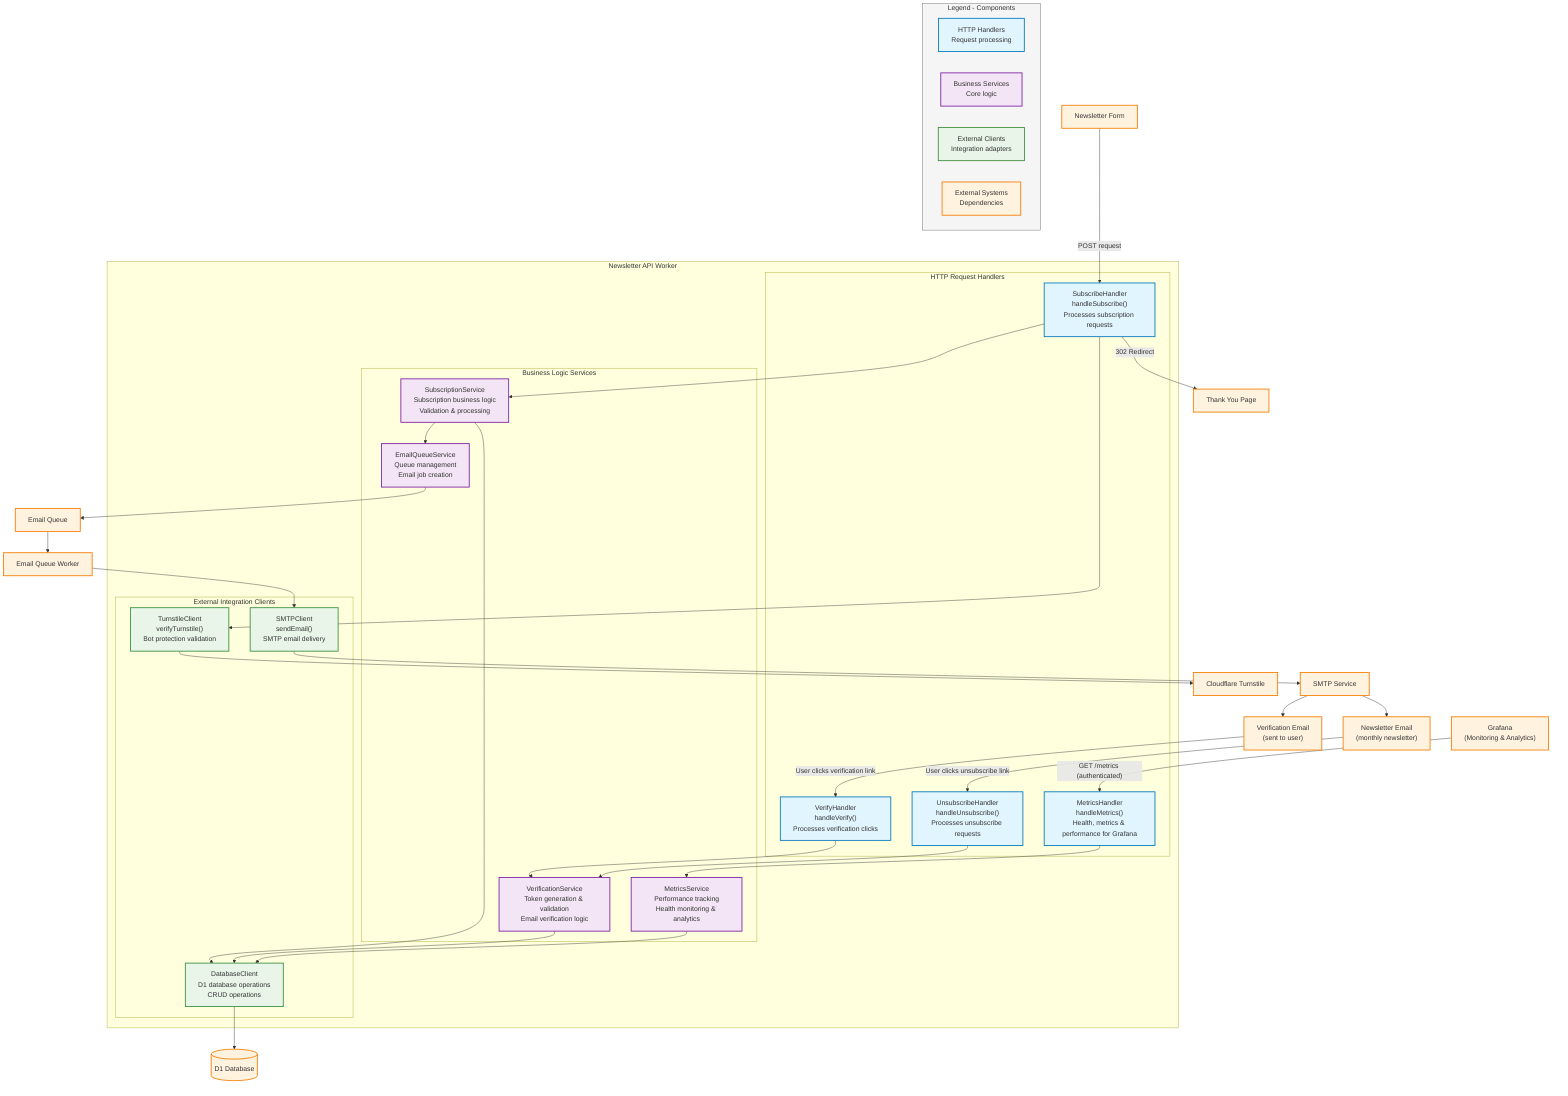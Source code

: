 graph TB
    %% External containers
    WebForm["Newsletter Form"]
    NewsletterNext["Thank You Page"]
    VerificationEmail["Verification Email<br/>(sent to user)"]
    NewsletterEmail["Newsletter Email<br/>(monthly newsletter)"]
    Grafana["Grafana<br/>(Monitoring & Analytics)"]
    EmailWorker["Email Queue Worker"]
    D1DB[("D1 Database")]
    EmailQueue["Email Queue"]
    CFTurnstile["Cloudflare Turnstile"]
    SMTPService["SMTP Service"]

    %% C4 Model - Level 3: Component View - API Worker
    subgraph APIWorker["Newsletter API Worker"]
        subgraph HTTPHandlers["HTTP Request Handlers"]
            SubscribeHandler["SubscribeHandler<br/>handleSubscribe()<br/>Processes subscription requests"]
            VerifyHandler["VerifyHandler<br/>handleVerify()<br/>Processes verification clicks"]
            MetricsHandler["MetricsHandler<br/>handleMetrics()<br/>Health, metrics & performance for Grafana"]
            UnsubscribeHandler["UnsubscribeHandler<br/>handleUnsubscribe()<br/>Processes unsubscribe requests"]
        end
        
        subgraph BusinessServices["Business Logic Services"]
            SubscriptionService["SubscriptionService<br/>Subscription business logic<br/>Validation & processing"]
            VerificationService["VerificationService<br/>Token generation & validation<br/>Email verification logic"]
            EmailQueueService["EmailQueueService<br/>Queue management<br/>Email job creation"]
            MetricsService["MetricsService<br/>Performance tracking<br/>Health monitoring & analytics"]
        end
        
        subgraph ExternalClients["External Integration Clients"]
            TurnstileClient["TurnstileClient<br/>verifyTurnstile()<br/>Bot protection validation"]
            DatabaseClient["DatabaseClient<br/>D1 database operations<br/>CRUD operations"]
            SMTPClient["SMTPClient<br/>sendEmail()<br/>SMTP email delivery"]
        end
    end
    
    %% Component relationships
    WebForm -->|"POST request"| SubscribeHandler
    VerificationEmail -->|"User clicks verification link"| VerifyHandler
    NewsletterEmail -->|"User clicks unsubscribe link"| UnsubscribeHandler
    Grafana -->|"GET /metrics (authenticated)"| MetricsHandler
    
    SubscribeHandler --> SubscriptionService
    SubscribeHandler --> TurnstileClient
    SubscribeHandler -->|"302 Redirect"| NewsletterNext
    VerifyHandler --> VerificationService
    UnsubscribeHandler --> VerificationService
    MetricsHandler --> MetricsService
    
    SubscriptionService --> DatabaseClient
    SubscriptionService --> EmailQueueService
    VerificationService --> DatabaseClient
    MetricsService --> DatabaseClient
    
    TurnstileClient --> CFTurnstile
    DatabaseClient --> D1DB
    EmailQueueService --> EmailQueue
    
    EmailQueue --> EmailWorker
    EmailWorker --> SMTPClient
    SMTPClient --> SMTPService
    SMTPService --> VerificationEmail
    SMTPService --> NewsletterEmail

    %% Legend
    subgraph Legend["Legend - Components"]
        LegendHandler["HTTP Handlers<br/>Request processing"]
        LegendService["Business Services<br/>Core logic"]
        LegendClient["External Clients<br/>Integration adapters"]
        LegendExternal["External Systems<br/>Dependencies"]
    end

    %% Styling
    classDef handlerFlow fill:#e1f5fe,stroke:#0277bd,stroke-width:2px
    classDef serviceFlow fill:#f3e5f5,stroke:#7b1fa2,stroke-width:2px
    classDef clientFlow fill:#e8f5e8,stroke:#388e3c,stroke-width:2px
    classDef externalFlow fill:#fff3e0,stroke:#f57c00,stroke-width:2px
    classDef legendBox fill:#f5f5f5,stroke:#666,stroke-width:1px

    class SubscribeHandler,VerifyHandler,MetricsHandler,UnsubscribeHandler handlerFlow
    class SubscriptionService,VerificationService,EmailQueueService,MetricsService serviceFlow
    class TurnstileClient,DatabaseClient,SMTPClient clientFlow
    class WebForm,NewsletterNext,VerificationEmail,NewsletterEmail,Grafana,EmailWorker,D1DB,EmailQueue,CFTurnstile,SMTPService externalFlow
    class Legend,LegendHandler,LegendService,LegendClient,LegendExternal legendBox
    
    %% Apply legend colors
    class LegendHandler handlerFlow
    class LegendService serviceFlow
    class LegendClient clientFlow
    class LegendExternal externalFlow